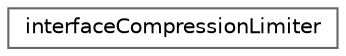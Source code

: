 digraph "Graphical Class Hierarchy"
{
 // LATEX_PDF_SIZE
  bgcolor="transparent";
  edge [fontname=Helvetica,fontsize=10,labelfontname=Helvetica,labelfontsize=10];
  node [fontname=Helvetica,fontsize=10,shape=box,height=0.2,width=0.4];
  rankdir="LR";
  Node0 [id="Node000000",label="interfaceCompressionLimiter",height=0.2,width=0.4,color="grey40", fillcolor="white", style="filled",URL="$classFoam_1_1interfaceCompressionLimiter.html",tooltip="Interface compression scheme currently based on the generic limited scheme although it does not use t..."];
}
